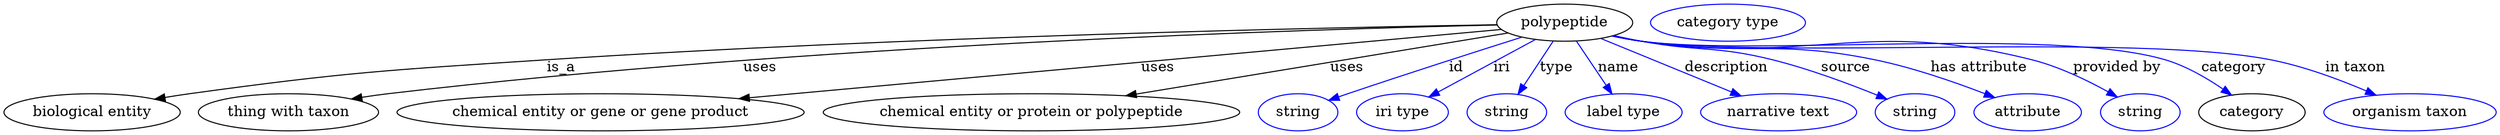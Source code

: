 digraph {
	graph [bb="0,0,2408.3,123"];
	node [label="\N"];
	polypeptide	[height=0.5,
		label=polypeptide,
		pos="1509.1,105",
		width=1.8234];
	"biological entity"	[height=0.5,
		pos="85.142,18",
		width=2.3651];
	polypeptide -> "biological entity"	[label=is_a,
		lp="539.14,61.5",
		pos="e,145.7,30.722 1443.7,103.02 1285.7,100.35 870.77,91.609 525.14,69 371,58.917 332.17,57.097 179.14,36 171.52,34.949 163.57,33.72 \
155.66,32.413"];
	"thing with taxon"	[height=0.5,
		pos="275.14,18",
		width=2.4192];
	polypeptide -> "thing with taxon"	[label=uses,
		lp="731.64,61.5",
		pos="e,336.18,30.9 1443.8,102.74 1269.2,98.788 777.28,83.932 371.14,36 363.08,35.048 354.66,33.856 346.31,32.546"];
	"chemical entity or gene or gene product"	[height=0.5,
		pos="577.14,18",
		width=5.4703];
	polypeptide -> "chemical entity or gene or gene product"	[label=uses,
		lp="1115.6,61.5",
		pos="e,711.36,31.241 1448,98.423 1301.8,85.087 928.65,51.058 721.4,32.157"];
	"chemical entity or protein or polypeptide"	[height=0.5,
		pos="993.14,18",
		width=5.5967];
	polypeptide -> "chemical entity or protein or polypeptide"	[label=uses,
		lp="1298.6,61.5",
		pos="e,1084.5,34.046 1454.4,94.984 1368.9,80.897 1202.2,53.444 1094.4,35.68"];
	id	[color=blue,
		height=0.5,
		label=string,
		pos="1251.1,18",
		width=1.0652];
	polypeptide -> id	[color=blue,
		label=id,
		lp="1404.1,61.5",
		pos="e,1280.5,29.556 1467.6,90.913 1425.1,77.459 1357.4,55.743 1299.1,36 1296.2,35.01 1293.2,33.975 1290.2,32.924",
		style=solid];
	iri	[color=blue,
		height=0.5,
		label="iri type",
		pos="1352.1,18",
		width=1.2277];
	polypeptide -> iri	[color=blue,
		label=iri,
		lp="1448.1,61.5",
		pos="e,1377.8,32.871 1480.7,88.607 1454.4,74.337 1415.1,53.069 1386.9,37.8",
		style=solid];
	type	[color=blue,
		height=0.5,
		label=string,
		pos="1453.1,18",
		width=1.0652];
	polypeptide -> type	[color=blue,
		label=type,
		lp="1501.1,61.5",
		pos="e,1464,35.469 1498.1,87.207 1490,74.903 1478.8,57.996 1469.7,44.093",
		style=solid];
	name	[color=blue,
		height=0.5,
		label="label type",
		pos="1566.1,18",
		width=1.5707];
	polypeptide -> name	[color=blue,
		label=name,
		lp="1561.1,61.5",
		pos="e,1554.9,35.758 1520.4,87.207 1528.6,74.983 1539.8,58.214 1549.1,44.362",
		style=solid];
	description	[color=blue,
		height=0.5,
		label="narrative text",
		pos="1716.1,18",
		width=2.0943];
	polypeptide -> description	[color=blue,
		label=description,
		lp="1665.6,61.5",
		pos="e,1679.8,33.919 1544.3,89.581 1579,75.303 1632.4,53.37 1670.5,37.747",
		style=solid];
	source	[color=blue,
		height=0.5,
		label=string,
		pos="1848.1,18",
		width=1.0652];
	polypeptide -> source	[color=blue,
		label=source,
		lp="1781.1,61.5",
		pos="e,1820.9,30.769 1556.8,92.428 1565.5,90.484 1574.6,88.586 1583.1,87 1639.2,76.609 1654.8,82.784 1710.1,69 1745.3,60.248 1783.9,45.813 \
1811.3,34.697",
		style=solid];
	"has attribute"	[color=blue,
		height=0.5,
		label=attribute,
		pos="1956.1,18",
		width=1.4443];
	polypeptide -> "has attribute"	[color=blue,
		label="has attribute",
		lp="1910.1,61.5",
		pos="e,1924.4,32.375 1555.5,92.253 1564.6,90.255 1574.2,88.383 1583.1,87 1682.7,71.679 1710.5,89.381 1809.1,69 1845.8,61.432 1885.9,47.371 \
1915,36.083",
		style=solid];
	"provided by"	[color=blue,
		height=0.5,
		label=string,
		pos="2064.1,18",
		width=1.0652];
	polypeptide -> "provided by"	[color=blue,
		label="provided by",
		lp="2042.6,61.5",
		pos="e,2042.2,32.884 1555.1,92.109 1564.3,90.098 1574,88.257 1583.1,87 1666.5,75.54 1879.7,89.786 1961.1,69 1986.7,62.468 2013.5,49.236 \
2033.4,38.024",
		style=solid];
	category	[height=0.5,
		pos="2172.1,18",
		width=1.4263];
	polypeptide -> category	[color=blue,
		label=category,
		lp="2154.6,61.5",
		pos="e,2152.4,34.886 1555.1,92.022 1564.3,90.018 1574,88.202 1583.1,87 1694.7,72.338 1981.3,101.05 2089.1,69 2108.8,63.151 2128.6,51.515 \
2143.9,40.939",
		style=solid];
	"in taxon"	[color=blue,
		height=0.5,
		label="organism taxon",
		pos="2325.1,18",
		width=2.3109];
	polypeptide -> "in taxon"	[color=blue,
		label="in taxon",
		lp="2272.1,61.5",
		pos="e,2292.2,34.658 1555.1,91.98 1564.3,89.979 1574,88.175 1583.1,87 1717,69.81 2057.7,94.774 2190.1,69 2222.3,62.75 2256.8,49.816 2283,\
38.668",
		style=solid];
	"named thing_category"	[color=blue,
		height=0.5,
		label="category type",
		pos="1667.1,105",
		width=2.0762];
}

